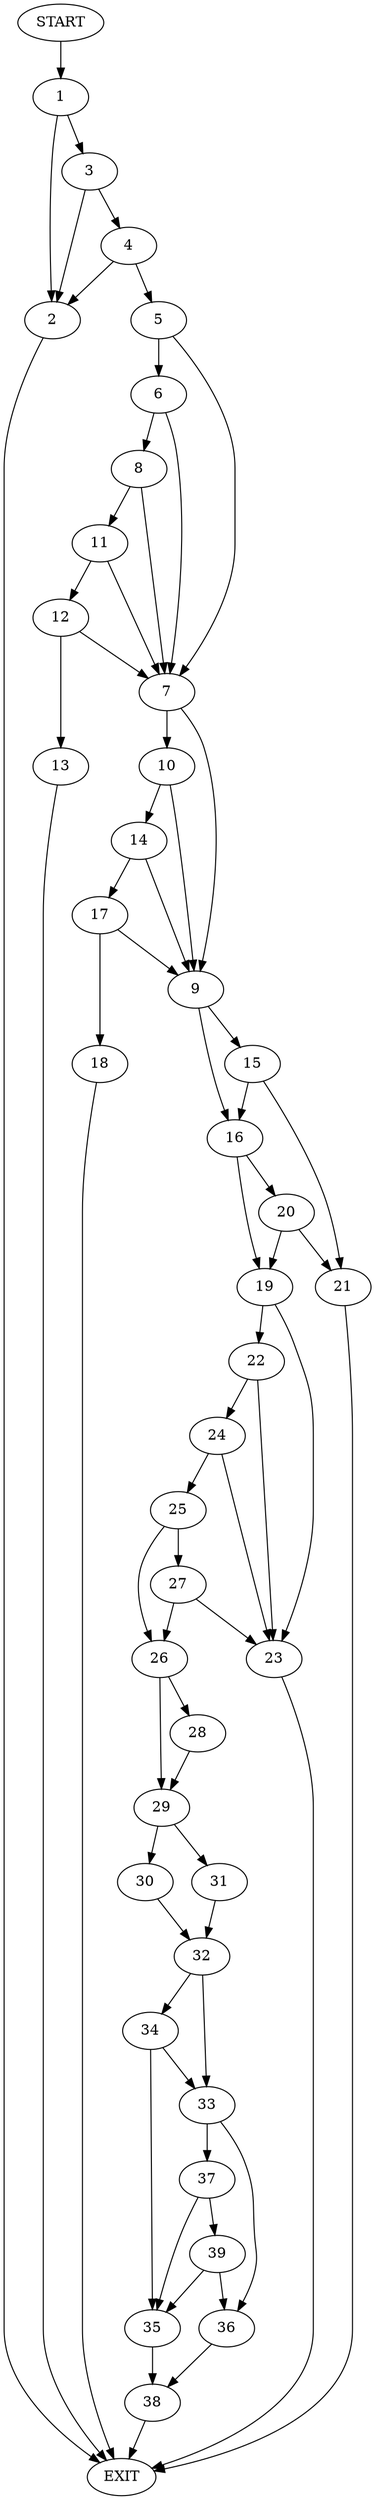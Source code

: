 digraph {
0 [label="START"]
40 [label="EXIT"]
0 -> 1
1 -> 2
1 -> 3
3 -> 2
3 -> 4
2 -> 40
4 -> 2
4 -> 5
5 -> 6
5 -> 7
6 -> 7
6 -> 8
7 -> 9
7 -> 10
8 -> 11
8 -> 7
11 -> 12
11 -> 7
12 -> 13
12 -> 7
13 -> 40
10 -> 9
10 -> 14
9 -> 15
9 -> 16
14 -> 9
14 -> 17
17 -> 9
17 -> 18
18 -> 40
16 -> 19
16 -> 20
15 -> 16
15 -> 21
21 -> 40
19 -> 22
19 -> 23
20 -> 19
20 -> 21
23 -> 40
22 -> 24
22 -> 23
24 -> 25
24 -> 23
25 -> 26
25 -> 27
27 -> 26
27 -> 23
26 -> 28
26 -> 29
29 -> 30
29 -> 31
28 -> 29
31 -> 32
30 -> 32
32 -> 33
32 -> 34
34 -> 35
34 -> 33
33 -> 36
33 -> 37
35 -> 38
37 -> 35
37 -> 39
36 -> 38
39 -> 36
39 -> 35
38 -> 40
}
